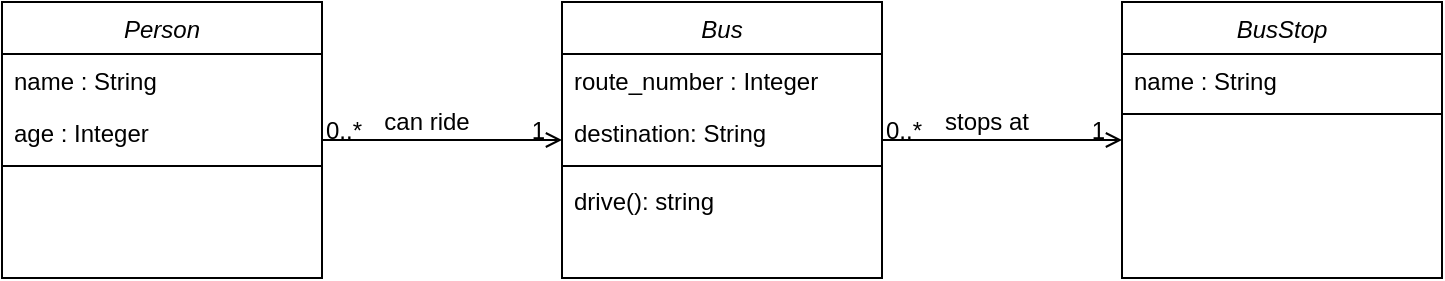 <mxfile version="13.9.2" type="device"><diagram id="C5RBs43oDa-KdzZeNtuy" name="Page-1"><mxGraphModel dx="1846" dy="843" grid="1" gridSize="10" guides="1" tooltips="1" connect="1" arrows="1" fold="1" page="1" pageScale="1" pageWidth="827" pageHeight="1169" math="0" shadow="0"><root><mxCell id="WIyWlLk6GJQsqaUBKTNV-0"/><mxCell id="WIyWlLk6GJQsqaUBKTNV-1" parent="WIyWlLk6GJQsqaUBKTNV-0"/><mxCell id="zkfFHV4jXpPFQw0GAbJ--0" value="Bus" style="swimlane;fontStyle=2;align=center;verticalAlign=top;childLayout=stackLayout;horizontal=1;startSize=26;horizontalStack=0;resizeParent=1;resizeLast=0;collapsible=1;marginBottom=0;rounded=0;shadow=0;strokeWidth=1;" parent="WIyWlLk6GJQsqaUBKTNV-1" vertex="1"><mxGeometry x="320" y="120" width="160" height="138" as="geometry"><mxRectangle x="230" y="140" width="160" height="26" as="alternateBounds"/></mxGeometry></mxCell><mxCell id="zkfFHV4jXpPFQw0GAbJ--1" value="route_number : Integer" style="text;align=left;verticalAlign=top;spacingLeft=4;spacingRight=4;overflow=hidden;rotatable=0;points=[[0,0.5],[1,0.5]];portConstraint=eastwest;" parent="zkfFHV4jXpPFQw0GAbJ--0" vertex="1"><mxGeometry y="26" width="160" height="26" as="geometry"/></mxCell><mxCell id="zkfFHV4jXpPFQw0GAbJ--2" value="destination: String" style="text;align=left;verticalAlign=top;spacingLeft=4;spacingRight=4;overflow=hidden;rotatable=0;points=[[0,0.5],[1,0.5]];portConstraint=eastwest;rounded=0;shadow=0;html=0;" parent="zkfFHV4jXpPFQw0GAbJ--0" vertex="1"><mxGeometry y="52" width="160" height="26" as="geometry"/></mxCell><mxCell id="zkfFHV4jXpPFQw0GAbJ--4" value="" style="line;html=1;strokeWidth=1;align=left;verticalAlign=middle;spacingTop=-1;spacingLeft=3;spacingRight=3;rotatable=0;labelPosition=right;points=[];portConstraint=eastwest;" parent="zkfFHV4jXpPFQw0GAbJ--0" vertex="1"><mxGeometry y="78" width="160" height="8" as="geometry"/></mxCell><mxCell id="zkfFHV4jXpPFQw0GAbJ--5" value="drive(): string" style="text;align=left;verticalAlign=top;spacingLeft=4;spacingRight=4;overflow=hidden;rotatable=0;points=[[0,0.5],[1,0.5]];portConstraint=eastwest;" parent="zkfFHV4jXpPFQw0GAbJ--0" vertex="1"><mxGeometry y="86" width="160" height="26" as="geometry"/></mxCell><mxCell id="kXcqPe2jonEp4VP7cWVn-0" value="" style="endArrow=open;shadow=0;strokeWidth=1;rounded=0;endFill=1;edgeStyle=elbowEdgeStyle;elbow=vertical;" edge="1" parent="WIyWlLk6GJQsqaUBKTNV-1" source="kXcqPe2jonEp4VP7cWVn-8" target="zkfFHV4jXpPFQw0GAbJ--0"><mxGeometry x="0.5" y="41" relative="1" as="geometry"><mxPoint x="240" y="190.48" as="sourcePoint"/><mxPoint x="368" y="190.48" as="targetPoint"/><mxPoint x="-40" y="32" as="offset"/></mxGeometry></mxCell><mxCell id="kXcqPe2jonEp4VP7cWVn-1" value="0..*" style="resizable=0;align=left;verticalAlign=bottom;labelBackgroundColor=none;fontSize=12;" connectable="0" vertex="1" parent="kXcqPe2jonEp4VP7cWVn-0"><mxGeometry x="-1" relative="1" as="geometry"><mxPoint y="4" as="offset"/></mxGeometry></mxCell><mxCell id="kXcqPe2jonEp4VP7cWVn-2" value="1" style="resizable=0;align=right;verticalAlign=bottom;labelBackgroundColor=none;fontSize=12;" connectable="0" vertex="1" parent="kXcqPe2jonEp4VP7cWVn-0"><mxGeometry x="1" relative="1" as="geometry"><mxPoint x="-7" y="4" as="offset"/></mxGeometry></mxCell><mxCell id="kXcqPe2jonEp4VP7cWVn-3" value="can ride" style="text;html=1;resizable=0;points=[];;align=center;verticalAlign=middle;labelBackgroundColor=none;rounded=0;shadow=0;strokeWidth=1;fontSize=12;" vertex="1" connectable="0" parent="kXcqPe2jonEp4VP7cWVn-0"><mxGeometry x="0.5" y="49" relative="1" as="geometry"><mxPoint x="-38" y="40" as="offset"/></mxGeometry></mxCell><mxCell id="kXcqPe2jonEp4VP7cWVn-8" value="Person" style="swimlane;fontStyle=2;align=center;verticalAlign=top;childLayout=stackLayout;horizontal=1;startSize=26;horizontalStack=0;resizeParent=1;resizeLast=0;collapsible=1;marginBottom=0;rounded=0;shadow=0;strokeWidth=1;" vertex="1" parent="WIyWlLk6GJQsqaUBKTNV-1"><mxGeometry x="40" y="120" width="160" height="138" as="geometry"><mxRectangle x="230" y="140" width="160" height="26" as="alternateBounds"/></mxGeometry></mxCell><mxCell id="kXcqPe2jonEp4VP7cWVn-9" value="name : String" style="text;align=left;verticalAlign=top;spacingLeft=4;spacingRight=4;overflow=hidden;rotatable=0;points=[[0,0.5],[1,0.5]];portConstraint=eastwest;" vertex="1" parent="kXcqPe2jonEp4VP7cWVn-8"><mxGeometry y="26" width="160" height="26" as="geometry"/></mxCell><mxCell id="kXcqPe2jonEp4VP7cWVn-10" value="age : Integer" style="text;align=left;verticalAlign=top;spacingLeft=4;spacingRight=4;overflow=hidden;rotatable=0;points=[[0,0.5],[1,0.5]];portConstraint=eastwest;rounded=0;shadow=0;html=0;" vertex="1" parent="kXcqPe2jonEp4VP7cWVn-8"><mxGeometry y="52" width="160" height="26" as="geometry"/></mxCell><mxCell id="kXcqPe2jonEp4VP7cWVn-11" value="" style="line;html=1;strokeWidth=1;align=left;verticalAlign=middle;spacingTop=-1;spacingLeft=3;spacingRight=3;rotatable=0;labelPosition=right;points=[];portConstraint=eastwest;" vertex="1" parent="kXcqPe2jonEp4VP7cWVn-8"><mxGeometry y="78" width="160" height="8" as="geometry"/></mxCell><mxCell id="kXcqPe2jonEp4VP7cWVn-14" value="BusStop" style="swimlane;fontStyle=2;align=center;verticalAlign=top;childLayout=stackLayout;horizontal=1;startSize=26;horizontalStack=0;resizeParent=1;resizeLast=0;collapsible=1;marginBottom=0;rounded=0;shadow=0;strokeWidth=1;" vertex="1" parent="WIyWlLk6GJQsqaUBKTNV-1"><mxGeometry x="600" y="120" width="160" height="138" as="geometry"><mxRectangle x="230" y="140" width="160" height="26" as="alternateBounds"/></mxGeometry></mxCell><mxCell id="kXcqPe2jonEp4VP7cWVn-15" value="name : String" style="text;align=left;verticalAlign=top;spacingLeft=4;spacingRight=4;overflow=hidden;rotatable=0;points=[[0,0.5],[1,0.5]];portConstraint=eastwest;" vertex="1" parent="kXcqPe2jonEp4VP7cWVn-14"><mxGeometry y="26" width="160" height="26" as="geometry"/></mxCell><mxCell id="kXcqPe2jonEp4VP7cWVn-17" value="" style="line;html=1;strokeWidth=1;align=left;verticalAlign=middle;spacingTop=-1;spacingLeft=3;spacingRight=3;rotatable=0;labelPosition=right;points=[];portConstraint=eastwest;" vertex="1" parent="kXcqPe2jonEp4VP7cWVn-14"><mxGeometry y="52" width="160" height="8" as="geometry"/></mxCell><mxCell id="kXcqPe2jonEp4VP7cWVn-19" value="" style="endArrow=open;shadow=0;strokeWidth=1;rounded=0;endFill=1;edgeStyle=elbowEdgeStyle;elbow=vertical;" edge="1" parent="WIyWlLk6GJQsqaUBKTNV-1" source="zkfFHV4jXpPFQw0GAbJ--0" target="kXcqPe2jonEp4VP7cWVn-14"><mxGeometry x="0.5" y="41" relative="1" as="geometry"><mxPoint x="500" y="290.14" as="sourcePoint"/><mxPoint x="620.0" y="290.14" as="targetPoint"/><mxPoint x="-40" y="32" as="offset"/></mxGeometry></mxCell><mxCell id="kXcqPe2jonEp4VP7cWVn-20" value="0..*" style="resizable=0;align=left;verticalAlign=bottom;labelBackgroundColor=none;fontSize=12;" connectable="0" vertex="1" parent="kXcqPe2jonEp4VP7cWVn-19"><mxGeometry x="-1" relative="1" as="geometry"><mxPoint y="4" as="offset"/></mxGeometry></mxCell><mxCell id="kXcqPe2jonEp4VP7cWVn-21" value="1" style="resizable=0;align=right;verticalAlign=bottom;labelBackgroundColor=none;fontSize=12;" connectable="0" vertex="1" parent="kXcqPe2jonEp4VP7cWVn-19"><mxGeometry x="1" relative="1" as="geometry"><mxPoint x="-7" y="4" as="offset"/></mxGeometry></mxCell><mxCell id="kXcqPe2jonEp4VP7cWVn-22" value="stops at" style="text;html=1;resizable=0;points=[];;align=center;verticalAlign=middle;labelBackgroundColor=none;rounded=0;shadow=0;strokeWidth=1;fontSize=12;" vertex="1" connectable="0" parent="kXcqPe2jonEp4VP7cWVn-19"><mxGeometry x="0.5" y="49" relative="1" as="geometry"><mxPoint x="-38" y="40" as="offset"/></mxGeometry></mxCell></root></mxGraphModel></diagram></mxfile>